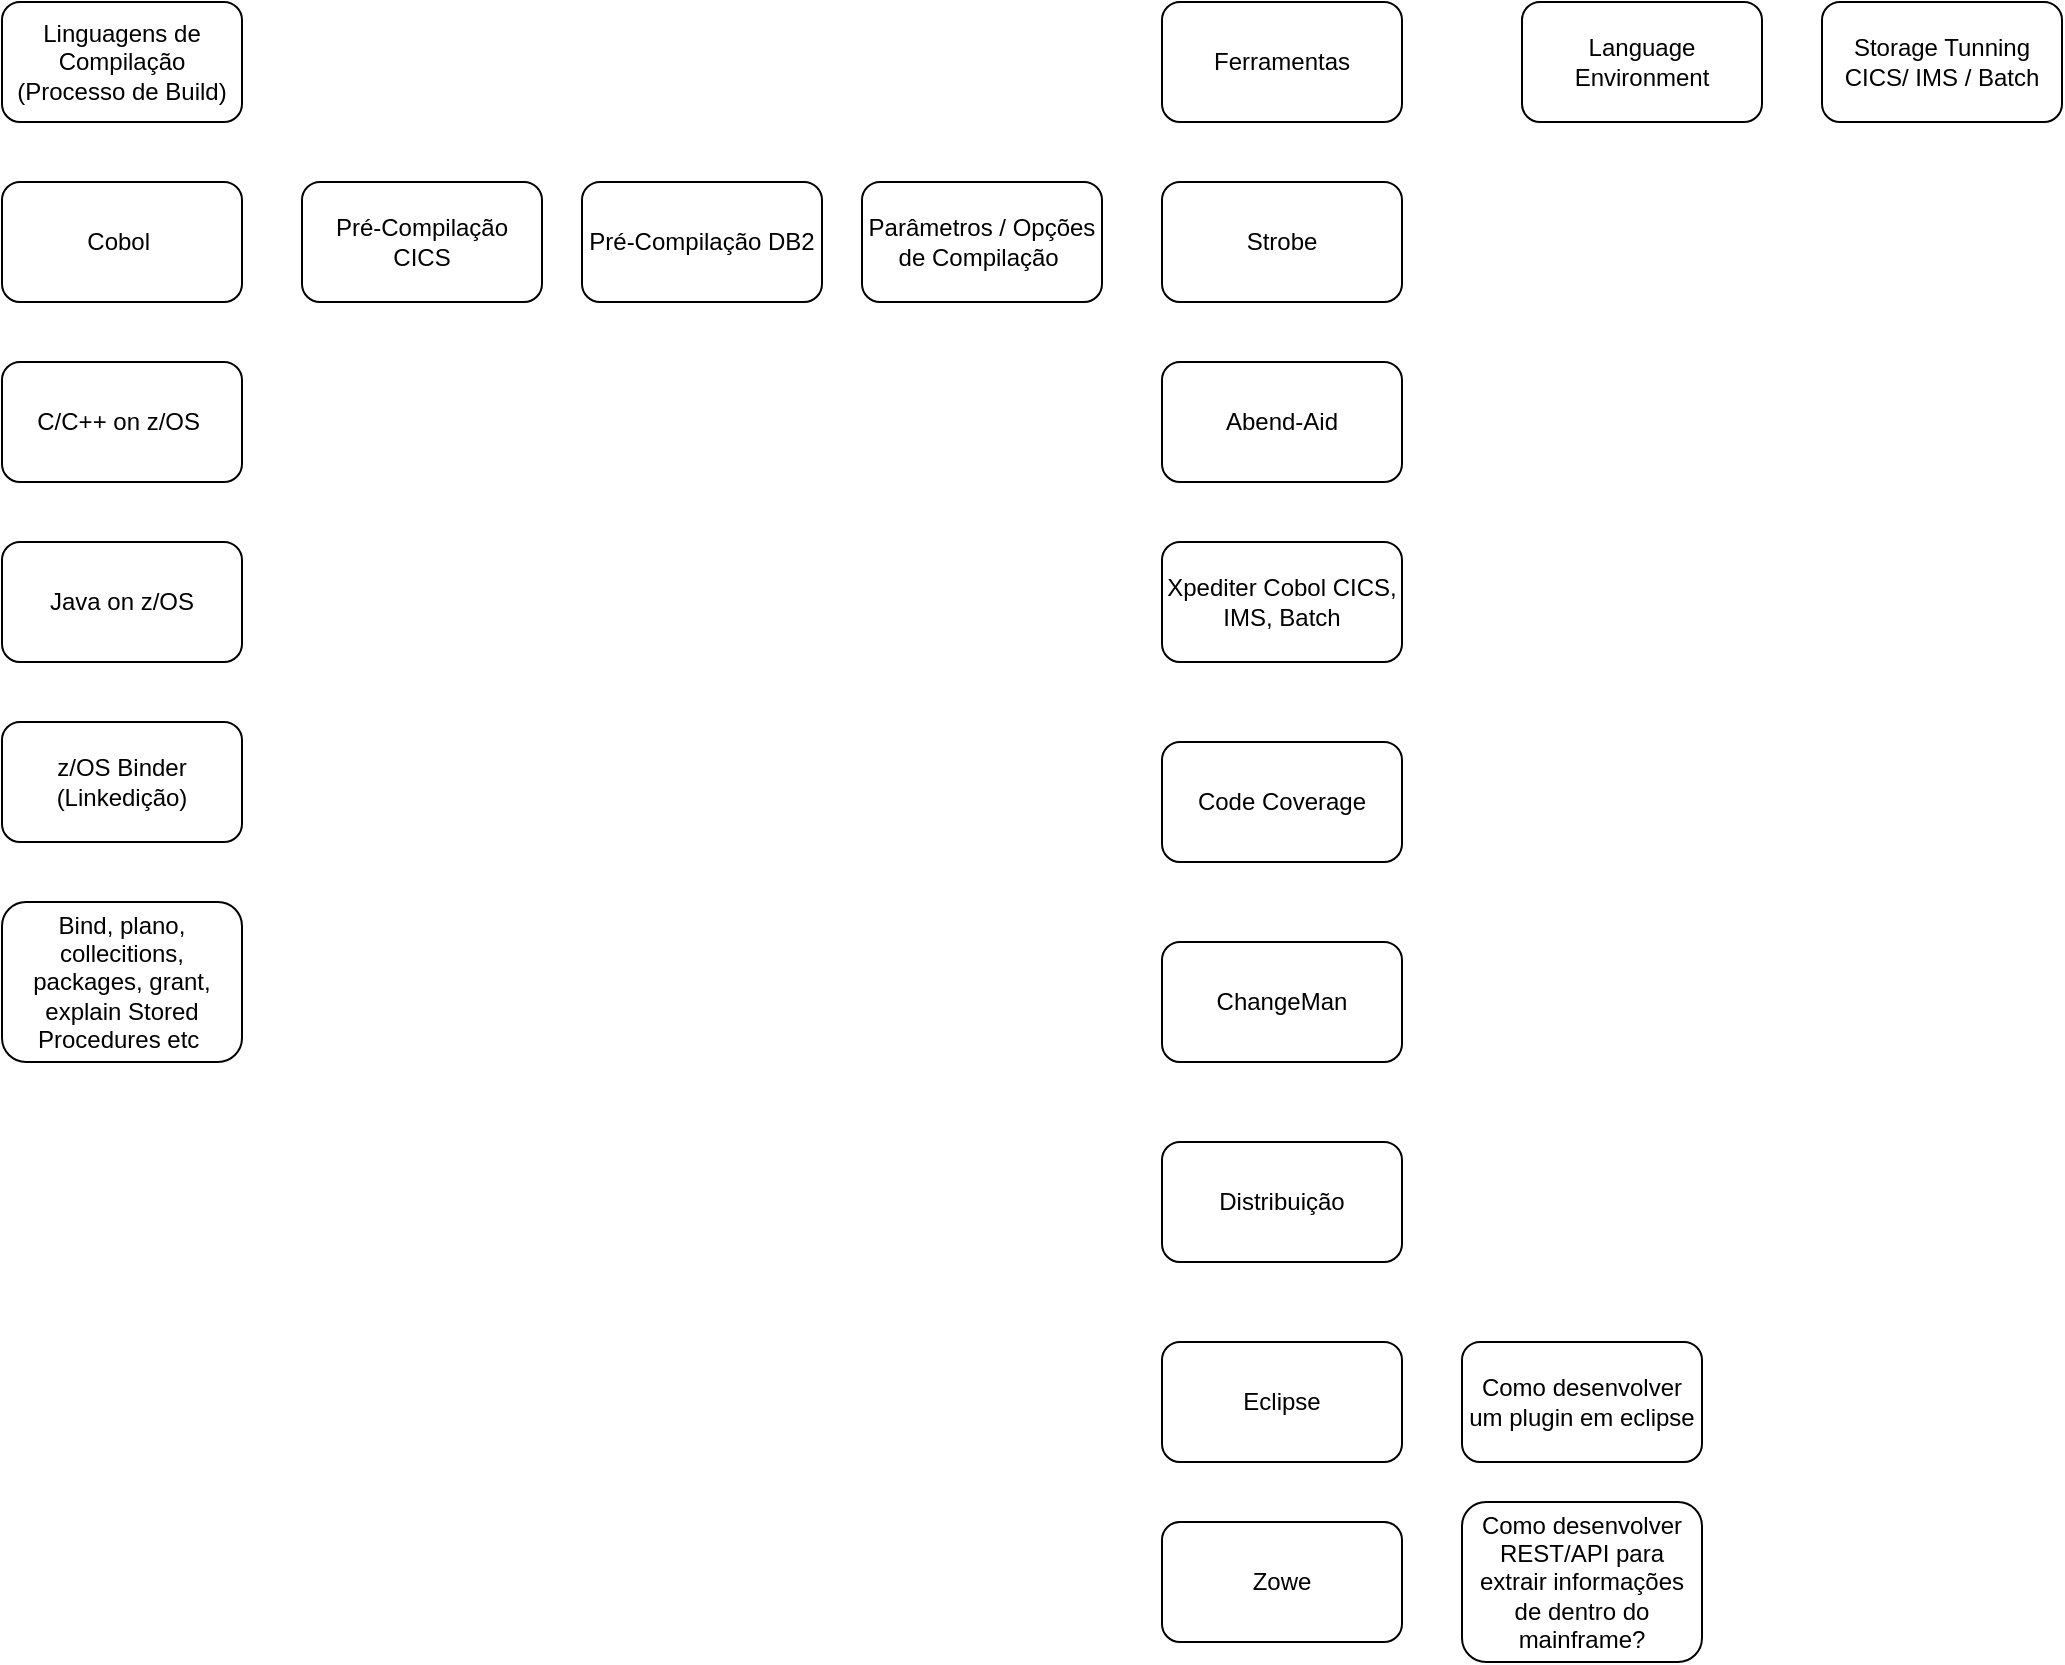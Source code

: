 <mxfile version="14.9.2" type="github">
  <diagram id="0EcZxe93aFkEBUZ7pKa0" name="Page-1">
    <mxGraphModel dx="1422" dy="762" grid="1" gridSize="10" guides="1" tooltips="1" connect="1" arrows="1" fold="1" page="1" pageScale="1" pageWidth="827" pageHeight="1169" math="0" shadow="0">
      <root>
        <mxCell id="0" />
        <mxCell id="1" parent="0" />
        <mxCell id="4qUAyBkfXDqzjAxu6Q62-3" value="Cobol&amp;nbsp;" style="rounded=1;whiteSpace=wrap;html=1;" vertex="1" parent="1">
          <mxGeometry x="10" y="90" width="120" height="60" as="geometry" />
        </mxCell>
        <mxCell id="4qUAyBkfXDqzjAxu6Q62-4" value="Parâmetros / Opções de Compilação&amp;nbsp;" style="rounded=1;whiteSpace=wrap;html=1;" vertex="1" parent="1">
          <mxGeometry x="440" y="90" width="120" height="60" as="geometry" />
        </mxCell>
        <mxCell id="4qUAyBkfXDqzjAxu6Q62-5" value="z/OS Binder (Linkedição)" style="rounded=1;whiteSpace=wrap;html=1;" vertex="1" parent="1">
          <mxGeometry x="10" y="360" width="120" height="60" as="geometry" />
        </mxCell>
        <mxCell id="4qUAyBkfXDqzjAxu6Q62-6" value="C/C++ on z/OS&amp;nbsp;" style="rounded=1;whiteSpace=wrap;html=1;" vertex="1" parent="1">
          <mxGeometry x="10" y="180" width="120" height="60" as="geometry" />
        </mxCell>
        <mxCell id="4qUAyBkfXDqzjAxu6Q62-7" value="Java on z/OS" style="rounded=1;whiteSpace=wrap;html=1;" vertex="1" parent="1">
          <mxGeometry x="10" y="270" width="120" height="60" as="geometry" />
        </mxCell>
        <mxCell id="4qUAyBkfXDqzjAxu6Q62-9" value="Pré-Compilação CICS" style="rounded=1;whiteSpace=wrap;html=1;" vertex="1" parent="1">
          <mxGeometry x="160" y="90" width="120" height="60" as="geometry" />
        </mxCell>
        <mxCell id="4qUAyBkfXDqzjAxu6Q62-10" value="Pré-Compilação DB2" style="rounded=1;whiteSpace=wrap;html=1;" vertex="1" parent="1">
          <mxGeometry x="300" y="90" width="120" height="60" as="geometry" />
        </mxCell>
        <mxCell id="4qUAyBkfXDqzjAxu6Q62-11" value="Bind, plano, collecitions, packages, grant, explain Stored Procedures etc&amp;nbsp;" style="rounded=1;whiteSpace=wrap;html=1;" vertex="1" parent="1">
          <mxGeometry x="10" y="450" width="120" height="80" as="geometry" />
        </mxCell>
        <mxCell id="4qUAyBkfXDqzjAxu6Q62-12" value="Language Environment" style="rounded=1;whiteSpace=wrap;html=1;" vertex="1" parent="1">
          <mxGeometry x="770" width="120" height="60" as="geometry" />
        </mxCell>
        <mxCell id="4qUAyBkfXDqzjAxu6Q62-13" value="Storage Tunning CICS/ IMS / Batch" style="rounded=1;whiteSpace=wrap;html=1;" vertex="1" parent="1">
          <mxGeometry x="920" width="120" height="60" as="geometry" />
        </mxCell>
        <mxCell id="4qUAyBkfXDqzjAxu6Q62-14" value="Ferramentas" style="rounded=1;whiteSpace=wrap;html=1;" vertex="1" parent="1">
          <mxGeometry x="590" width="120" height="60" as="geometry" />
        </mxCell>
        <mxCell id="4qUAyBkfXDqzjAxu6Q62-15" value="Strobe" style="rounded=1;whiteSpace=wrap;html=1;" vertex="1" parent="1">
          <mxGeometry x="590" y="90" width="120" height="60" as="geometry" />
        </mxCell>
        <mxCell id="4qUAyBkfXDqzjAxu6Q62-16" value="Abend-Aid" style="rounded=1;whiteSpace=wrap;html=1;" vertex="1" parent="1">
          <mxGeometry x="590" y="180" width="120" height="60" as="geometry" />
        </mxCell>
        <mxCell id="4qUAyBkfXDqzjAxu6Q62-17" value="Xpediter Cobol CICS, IMS, Batch" style="rounded=1;whiteSpace=wrap;html=1;" vertex="1" parent="1">
          <mxGeometry x="590" y="270" width="120" height="60" as="geometry" />
        </mxCell>
        <mxCell id="4qUAyBkfXDqzjAxu6Q62-18" value="Code Coverage" style="rounded=1;whiteSpace=wrap;html=1;" vertex="1" parent="1">
          <mxGeometry x="590" y="370" width="120" height="60" as="geometry" />
        </mxCell>
        <mxCell id="4qUAyBkfXDqzjAxu6Q62-19" value="ChangeMan" style="rounded=1;whiteSpace=wrap;html=1;" vertex="1" parent="1">
          <mxGeometry x="590" y="470" width="120" height="60" as="geometry" />
        </mxCell>
        <mxCell id="4qUAyBkfXDqzjAxu6Q62-21" value="Distribuição" style="rounded=1;whiteSpace=wrap;html=1;" vertex="1" parent="1">
          <mxGeometry x="590" y="570" width="120" height="60" as="geometry" />
        </mxCell>
        <mxCell id="4qUAyBkfXDqzjAxu6Q62-22" value="Eclipse" style="rounded=1;whiteSpace=wrap;html=1;" vertex="1" parent="1">
          <mxGeometry x="590" y="670" width="120" height="60" as="geometry" />
        </mxCell>
        <mxCell id="4qUAyBkfXDqzjAxu6Q62-23" value="Como desenvolver um plugin em eclipse" style="rounded=1;whiteSpace=wrap;html=1;" vertex="1" parent="1">
          <mxGeometry x="740" y="670" width="120" height="60" as="geometry" />
        </mxCell>
        <mxCell id="4qUAyBkfXDqzjAxu6Q62-24" value="Como desenvolver REST/API para extrair informações de dentro do mainframe?" style="rounded=1;whiteSpace=wrap;html=1;" vertex="1" parent="1">
          <mxGeometry x="740" y="750" width="120" height="80" as="geometry" />
        </mxCell>
        <mxCell id="4qUAyBkfXDqzjAxu6Q62-25" value="Zowe" style="rounded=1;whiteSpace=wrap;html=1;" vertex="1" parent="1">
          <mxGeometry x="590" y="760" width="120" height="60" as="geometry" />
        </mxCell>
        <mxCell id="4qUAyBkfXDqzjAxu6Q62-26" value="Linguagens de Compilação (Processo de Build)" style="rounded=1;whiteSpace=wrap;html=1;" vertex="1" parent="1">
          <mxGeometry x="10" width="120" height="60" as="geometry" />
        </mxCell>
      </root>
    </mxGraphModel>
  </diagram>
</mxfile>

